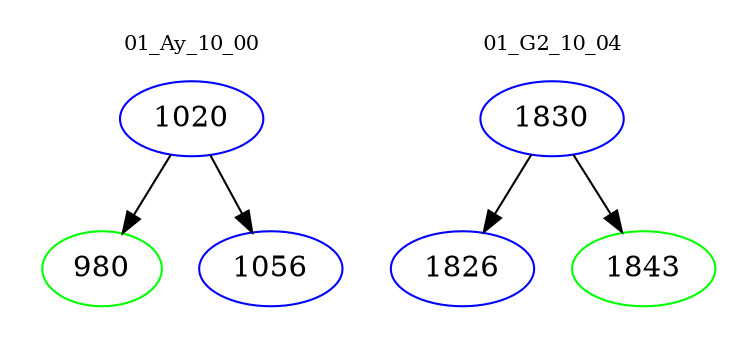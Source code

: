 digraph{
subgraph cluster_0 {
color = white
label = "01_Ay_10_00";
fontsize=10;
T0_1020 [label="1020", color="blue"]
T0_1020 -> T0_980 [color="black"]
T0_980 [label="980", color="green"]
T0_1020 -> T0_1056 [color="black"]
T0_1056 [label="1056", color="blue"]
}
subgraph cluster_1 {
color = white
label = "01_G2_10_04";
fontsize=10;
T1_1830 [label="1830", color="blue"]
T1_1830 -> T1_1826 [color="black"]
T1_1826 [label="1826", color="blue"]
T1_1830 -> T1_1843 [color="black"]
T1_1843 [label="1843", color="green"]
}
}
